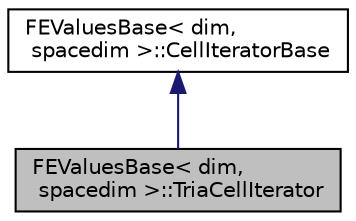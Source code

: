 digraph "FEValuesBase&lt; dim, spacedim &gt;::TriaCellIterator"
{
 // LATEX_PDF_SIZE
  edge [fontname="Helvetica",fontsize="10",labelfontname="Helvetica",labelfontsize="10"];
  node [fontname="Helvetica",fontsize="10",shape=record];
  Node1 [label="FEValuesBase\< dim,\l spacedim \>::TriaCellIterator",height=0.2,width=0.4,color="black", fillcolor="grey75", style="filled", fontcolor="black",tooltip=" "];
  Node2 -> Node1 [dir="back",color="midnightblue",fontsize="10",style="solid",fontname="Helvetica"];
  Node2 [label="FEValuesBase\< dim,\l spacedim \>::CellIteratorBase",height=0.2,width=0.4,color="black", fillcolor="white", style="filled",URL="$classFEValuesBase_1_1CellIteratorBase.html",tooltip=" "];
}
